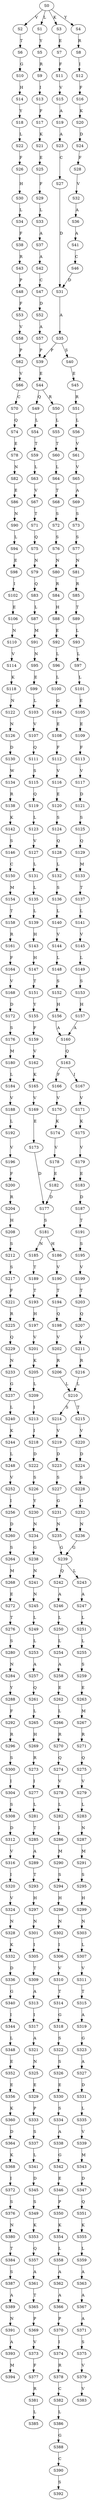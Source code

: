 strict digraph  {
	S0 -> S1 [ label = L ];
	S0 -> S2 [ label = V ];
	S0 -> S3 [ label = K ];
	S0 -> S4 [ label = Y ];
	S1 -> S5 [ label = Y ];
	S2 -> S6 [ label = T ];
	S3 -> S7 [ label = E ];
	S4 -> S8 [ label = R ];
	S5 -> S9 [ label = R ];
	S6 -> S10 [ label = G ];
	S7 -> S11 [ label = F ];
	S8 -> S12 [ label = I ];
	S9 -> S13 [ label = I ];
	S10 -> S14 [ label = H ];
	S11 -> S15 [ label = V ];
	S12 -> S16 [ label = F ];
	S13 -> S17 [ label = F ];
	S14 -> S18 [ label = Y ];
	S15 -> S19 [ label = A ];
	S16 -> S20 [ label = K ];
	S17 -> S21 [ label = K ];
	S18 -> S22 [ label = L ];
	S19 -> S23 [ label = A ];
	S20 -> S24 [ label = D ];
	S21 -> S25 [ label = E ];
	S22 -> S26 [ label = F ];
	S23 -> S27 [ label = C ];
	S24 -> S28 [ label = F ];
	S25 -> S29 [ label = F ];
	S26 -> S30 [ label = H ];
	S27 -> S31 [ label = D ];
	S28 -> S32 [ label = V ];
	S29 -> S33 [ label = L ];
	S30 -> S34 [ label = L ];
	S31 -> S35 [ label = A ];
	S32 -> S36 [ label = A ];
	S33 -> S37 [ label = A ];
	S34 -> S38 [ label = F ];
	S35 -> S39 [ label = P ];
	S35 -> S40 [ label = S ];
	S36 -> S41 [ label = A ];
	S37 -> S42 [ label = A ];
	S38 -> S43 [ label = R ];
	S39 -> S44 [ label = E ];
	S40 -> S45 [ label = E ];
	S41 -> S46 [ label = C ];
	S42 -> S47 [ label = C ];
	S43 -> S48 [ label = P ];
	S44 -> S49 [ label = Q ];
	S44 -> S50 [ label = R ];
	S45 -> S51 [ label = R ];
	S46 -> S31 [ label = D ];
	S47 -> S52 [ label = D ];
	S48 -> S53 [ label = F ];
	S49 -> S54 [ label = L ];
	S50 -> S55 [ label = L ];
	S51 -> S56 [ label = L ];
	S52 -> S57 [ label = A ];
	S53 -> S58 [ label = V ];
	S54 -> S59 [ label = T ];
	S55 -> S60 [ label = T ];
	S56 -> S61 [ label = V ];
	S57 -> S39 [ label = P ];
	S58 -> S62 [ label = P ];
	S59 -> S63 [ label = L ];
	S60 -> S64 [ label = L ];
	S61 -> S65 [ label = V ];
	S62 -> S66 [ label = V ];
	S63 -> S67 [ label = V ];
	S64 -> S68 [ label = T ];
	S65 -> S69 [ label = A ];
	S66 -> S70 [ label = C ];
	S67 -> S71 [ label = T ];
	S68 -> S72 [ label = S ];
	S69 -> S73 [ label = S ];
	S70 -> S74 [ label = Q ];
	S71 -> S75 [ label = Q ];
	S72 -> S76 [ label = S ];
	S73 -> S77 [ label = S ];
	S74 -> S78 [ label = E ];
	S75 -> S79 [ label = N ];
	S76 -> S80 [ label = N ];
	S77 -> S81 [ label = N ];
	S78 -> S82 [ label = N ];
	S79 -> S83 [ label = Q ];
	S80 -> S84 [ label = R ];
	S81 -> S85 [ label = R ];
	S82 -> S86 [ label = E ];
	S83 -> S87 [ label = L ];
	S84 -> S88 [ label = H ];
	S85 -> S89 [ label = T ];
	S86 -> S90 [ label = N ];
	S87 -> S91 [ label = M ];
	S88 -> S92 [ label = E ];
	S89 -> S93 [ label = L ];
	S90 -> S94 [ label = L ];
	S91 -> S95 [ label = N ];
	S92 -> S96 [ label = L ];
	S93 -> S97 [ label = L ];
	S94 -> S98 [ label = E ];
	S95 -> S99 [ label = E ];
	S96 -> S100 [ label = L ];
	S97 -> S101 [ label = L ];
	S98 -> S102 [ label = I ];
	S99 -> S103 [ label = L ];
	S100 -> S104 [ label = G ];
	S101 -> S105 [ label = E ];
	S102 -> S106 [ label = E ];
	S103 -> S107 [ label = V ];
	S104 -> S108 [ label = E ];
	S105 -> S109 [ label = E ];
	S106 -> S110 [ label = N ];
	S107 -> S111 [ label = Q ];
	S108 -> S112 [ label = F ];
	S109 -> S113 [ label = F ];
	S110 -> S114 [ label = V ];
	S111 -> S115 [ label = S ];
	S112 -> S116 [ label = V ];
	S113 -> S117 [ label = V ];
	S114 -> S118 [ label = K ];
	S115 -> S119 [ label = Q ];
	S116 -> S120 [ label = E ];
	S117 -> S121 [ label = D ];
	S118 -> S122 [ label = N ];
	S119 -> S123 [ label = L ];
	S120 -> S124 [ label = S ];
	S121 -> S125 [ label = S ];
	S122 -> S126 [ label = N ];
	S123 -> S127 [ label = V ];
	S124 -> S128 [ label = Q ];
	S125 -> S129 [ label = Q ];
	S126 -> S130 [ label = D ];
	S127 -> S131 [ label = L ];
	S128 -> S132 [ label = L ];
	S129 -> S133 [ label = M ];
	S130 -> S134 [ label = W ];
	S131 -> S135 [ label = L ];
	S132 -> S136 [ label = S ];
	S133 -> S137 [ label = T ];
	S134 -> S138 [ label = R ];
	S135 -> S139 [ label = L ];
	S136 -> S140 [ label = L ];
	S137 -> S141 [ label = L ];
	S138 -> S142 [ label = K ];
	S139 -> S143 [ label = H ];
	S140 -> S144 [ label = V ];
	S141 -> S145 [ label = V ];
	S142 -> S146 [ label = S ];
	S143 -> S147 [ label = H ];
	S144 -> S148 [ label = L ];
	S145 -> S149 [ label = L ];
	S146 -> S150 [ label = C ];
	S147 -> S151 [ label = T ];
	S148 -> S152 [ label = S ];
	S149 -> S153 [ label = S ];
	S150 -> S154 [ label = M ];
	S151 -> S155 [ label = Y ];
	S152 -> S156 [ label = H ];
	S153 -> S157 [ label = H ];
	S154 -> S158 [ label = T ];
	S155 -> S159 [ label = F ];
	S156 -> S160 [ label = A ];
	S157 -> S160 [ label = A ];
	S158 -> S161 [ label = R ];
	S159 -> S162 [ label = V ];
	S160 -> S163 [ label = Q ];
	S161 -> S164 [ label = F ];
	S162 -> S165 [ label = K ];
	S163 -> S166 [ label = F ];
	S163 -> S167 [ label = I ];
	S164 -> S168 [ label = V ];
	S165 -> S169 [ label = V ];
	S166 -> S170 [ label = V ];
	S167 -> S171 [ label = V ];
	S168 -> S172 [ label = D ];
	S169 -> S173 [ label = E ];
	S170 -> S174 [ label = K ];
	S171 -> S175 [ label = K ];
	S172 -> S176 [ label = S ];
	S173 -> S177 [ label = D ];
	S174 -> S178 [ label = V ];
	S175 -> S179 [ label = V ];
	S176 -> S180 [ label = M ];
	S177 -> S181 [ label = S ];
	S178 -> S182 [ label = E ];
	S179 -> S183 [ label = E ];
	S180 -> S184 [ label = L ];
	S181 -> S185 [ label = N ];
	S181 -> S186 [ label = H ];
	S182 -> S177 [ label = D ];
	S183 -> S187 [ label = D ];
	S184 -> S188 [ label = V ];
	S185 -> S189 [ label = T ];
	S186 -> S190 [ label = V ];
	S187 -> S191 [ label = T ];
	S188 -> S192 [ label = L ];
	S189 -> S193 [ label = T ];
	S190 -> S194 [ label = T ];
	S191 -> S195 [ label = S ];
	S192 -> S196 [ label = V ];
	S193 -> S197 [ label = H ];
	S194 -> S198 [ label = Q ];
	S195 -> S199 [ label = V ];
	S196 -> S200 [ label = F ];
	S197 -> S201 [ label = V ];
	S198 -> S202 [ label = V ];
	S199 -> S203 [ label = T ];
	S200 -> S204 [ label = R ];
	S201 -> S205 [ label = K ];
	S202 -> S206 [ label = R ];
	S203 -> S207 [ label = Q ];
	S204 -> S208 [ label = H ];
	S205 -> S209 [ label = L ];
	S206 -> S210 [ label = L ];
	S207 -> S211 [ label = V ];
	S208 -> S212 [ label = S ];
	S209 -> S213 [ label = I ];
	S210 -> S214 [ label = S ];
	S210 -> S215 [ label = T ];
	S211 -> S216 [ label = R ];
	S212 -> S217 [ label = S ];
	S213 -> S218 [ label = I ];
	S214 -> S219 [ label = V ];
	S215 -> S220 [ label = V ];
	S216 -> S210 [ label = L ];
	S217 -> S221 [ label = F ];
	S218 -> S222 [ label = D ];
	S219 -> S223 [ label = D ];
	S220 -> S224 [ label = D ];
	S221 -> S225 [ label = R ];
	S222 -> S226 [ label = S ];
	S223 -> S227 [ label = S ];
	S224 -> S228 [ label = S ];
	S225 -> S229 [ label = Q ];
	S226 -> S230 [ label = Y ];
	S227 -> S231 [ label = G ];
	S228 -> S232 [ label = G ];
	S229 -> S233 [ label = N ];
	S230 -> S234 [ label = N ];
	S231 -> S235 [ label = N ];
	S232 -> S236 [ label = N ];
	S233 -> S237 [ label = G ];
	S234 -> S238 [ label = G ];
	S235 -> S239 [ label = G ];
	S236 -> S239 [ label = G ];
	S237 -> S240 [ label = L ];
	S238 -> S241 [ label = N ];
	S239 -> S242 [ label = Q ];
	S239 -> S243 [ label = L ];
	S240 -> S244 [ label = K ];
	S241 -> S245 [ label = N ];
	S242 -> S246 [ label = A ];
	S243 -> S247 [ label = A ];
	S244 -> S248 [ label = L ];
	S245 -> S249 [ label = L ];
	S246 -> S250 [ label = L ];
	S247 -> S251 [ label = L ];
	S248 -> S252 [ label = V ];
	S249 -> S253 [ label = L ];
	S250 -> S254 [ label = L ];
	S251 -> S255 [ label = L ];
	S252 -> S256 [ label = I ];
	S253 -> S257 [ label = A ];
	S254 -> S258 [ label = A ];
	S255 -> S259 [ label = S ];
	S256 -> S260 [ label = D ];
	S257 -> S261 [ label = Q ];
	S258 -> S262 [ label = E ];
	S259 -> S263 [ label = E ];
	S260 -> S264 [ label = S ];
	S261 -> S265 [ label = L ];
	S262 -> S266 [ label = L ];
	S263 -> S267 [ label = M ];
	S264 -> S268 [ label = M ];
	S265 -> S269 [ label = H ];
	S266 -> S270 [ label = R ];
	S267 -> S271 [ label = R ];
	S268 -> S272 [ label = E ];
	S269 -> S273 [ label = R ];
	S270 -> S274 [ label = Q ];
	S271 -> S275 [ label = Q ];
	S272 -> S276 [ label = T ];
	S273 -> S277 [ label = I ];
	S274 -> S278 [ label = V ];
	S275 -> S279 [ label = V ];
	S276 -> S280 [ label = S ];
	S277 -> S281 [ label = L ];
	S278 -> S282 [ label = L ];
	S279 -> S283 [ label = L ];
	S280 -> S284 [ label = N ];
	S281 -> S285 [ label = T ];
	S282 -> S286 [ label = I ];
	S283 -> S287 [ label = N ];
	S284 -> S288 [ label = Y ];
	S285 -> S289 [ label = A ];
	S286 -> S290 [ label = M ];
	S287 -> S291 [ label = M ];
	S288 -> S292 [ label = F ];
	S289 -> S293 [ label = T ];
	S290 -> S294 [ label = S ];
	S291 -> S295 [ label = S ];
	S292 -> S296 [ label = R ];
	S293 -> S297 [ label = H ];
	S294 -> S298 [ label = H ];
	S295 -> S299 [ label = H ];
	S296 -> S300 [ label = S ];
	S297 -> S301 [ label = N ];
	S298 -> S302 [ label = N ];
	S299 -> S303 [ label = N ];
	S300 -> S304 [ label = I ];
	S301 -> S305 [ label = I ];
	S302 -> S306 [ label = I ];
	S303 -> S307 [ label = L ];
	S304 -> S308 [ label = S ];
	S305 -> S309 [ label = T ];
	S306 -> S310 [ label = V ];
	S307 -> S311 [ label = V ];
	S308 -> S312 [ label = D ];
	S309 -> S313 [ label = A ];
	S310 -> S314 [ label = T ];
	S311 -> S315 [ label = T ];
	S312 -> S316 [ label = V ];
	S313 -> S317 [ label = I ];
	S314 -> S318 [ label = G ];
	S315 -> S319 [ label = A ];
	S316 -> S320 [ label = I ];
	S317 -> S321 [ label = A ];
	S318 -> S322 [ label = S ];
	S319 -> S323 [ label = G ];
	S320 -> S324 [ label = V ];
	S321 -> S325 [ label = N ];
	S322 -> S326 [ label = S ];
	S323 -> S327 [ label = A ];
	S324 -> S328 [ label = N ];
	S325 -> S329 [ label = E ];
	S326 -> S330 [ label = E ];
	S327 -> S331 [ label = D ];
	S328 -> S332 [ label = K ];
	S329 -> S333 [ label = P ];
	S330 -> S334 [ label = S ];
	S331 -> S335 [ label = L ];
	S332 -> S336 [ label = D ];
	S333 -> S337 [ label = S ];
	S334 -> S338 [ label = A ];
	S335 -> S339 [ label = V ];
	S336 -> S340 [ label = G ];
	S337 -> S341 [ label = L ];
	S338 -> S342 [ label = G ];
	S339 -> S343 [ label = M ];
	S340 -> S344 [ label = I ];
	S341 -> S345 [ label = D ];
	S342 -> S346 [ label = E ];
	S343 -> S347 [ label = D ];
	S344 -> S348 [ label = L ];
	S345 -> S349 [ label = S ];
	S346 -> S350 [ label = P ];
	S347 -> S351 [ label = Q ];
	S348 -> S352 [ label = E ];
	S349 -> S353 [ label = K ];
	S350 -> S354 [ label = K ];
	S351 -> S355 [ label = K ];
	S352 -> S356 [ label = E ];
	S353 -> S357 [ label = Q ];
	S354 -> S358 [ label = L ];
	S355 -> S359 [ label = L ];
	S356 -> S360 [ label = K ];
	S357 -> S361 [ label = A ];
	S358 -> S362 [ label = A ];
	S359 -> S363 [ label = A ];
	S360 -> S364 [ label = D ];
	S361 -> S365 [ label = T ];
	S362 -> S366 [ label = A ];
	S363 -> S367 [ label = A ];
	S364 -> S368 [ label = K ];
	S365 -> S369 [ label = P ];
	S366 -> S370 [ label = P ];
	S367 -> S371 [ label = A ];
	S368 -> S372 [ label = I ];
	S369 -> S373 [ label = V ];
	S370 -> S374 [ label = I ];
	S371 -> S375 [ label = S ];
	S372 -> S376 [ label = S ];
	S373 -> S377 [ label = F ];
	S374 -> S378 [ label = R ];
	S375 -> S379 [ label = V ];
	S376 -> S380 [ label = N ];
	S377 -> S381 [ label = R ];
	S378 -> S382 [ label = C ];
	S379 -> S383 [ label = V ];
	S380 -> S384 [ label = T ];
	S381 -> S385 [ label = L ];
	S382 -> S386 [ label = L ];
	S384 -> S387 [ label = S ];
	S386 -> S388 [ label = G ];
	S387 -> S389 [ label = A ];
	S388 -> S390 [ label = C ];
	S389 -> S391 [ label = N ];
	S390 -> S392 [ label = S ];
	S391 -> S393 [ label = A ];
	S393 -> S394 [ label = M ];
}
